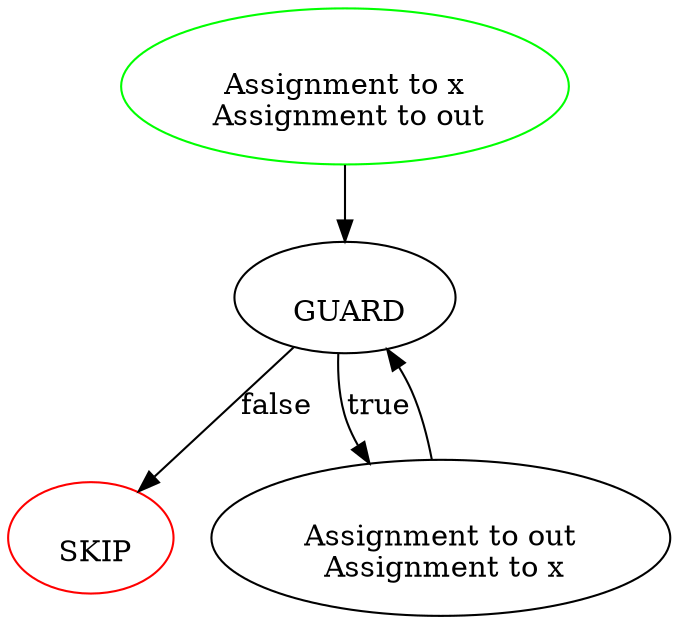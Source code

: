 digraph G {
  // Entry node
  0 [shape=ellipse, color=green];
  // Exit node
  3 [shape=ellipse, color=red];
  0 [label=" \n Assignment to x \n Assignment to out"];
  1 [label=" \n GUARD"];
  2 [label=" \n Assignment to out \n Assignment to x"];
  3 [label=" \n SKIP"];
0 -> 1;
1 -> 2 [label="true"];
1 -> 3 [label="false"];2 -> 1;
}
